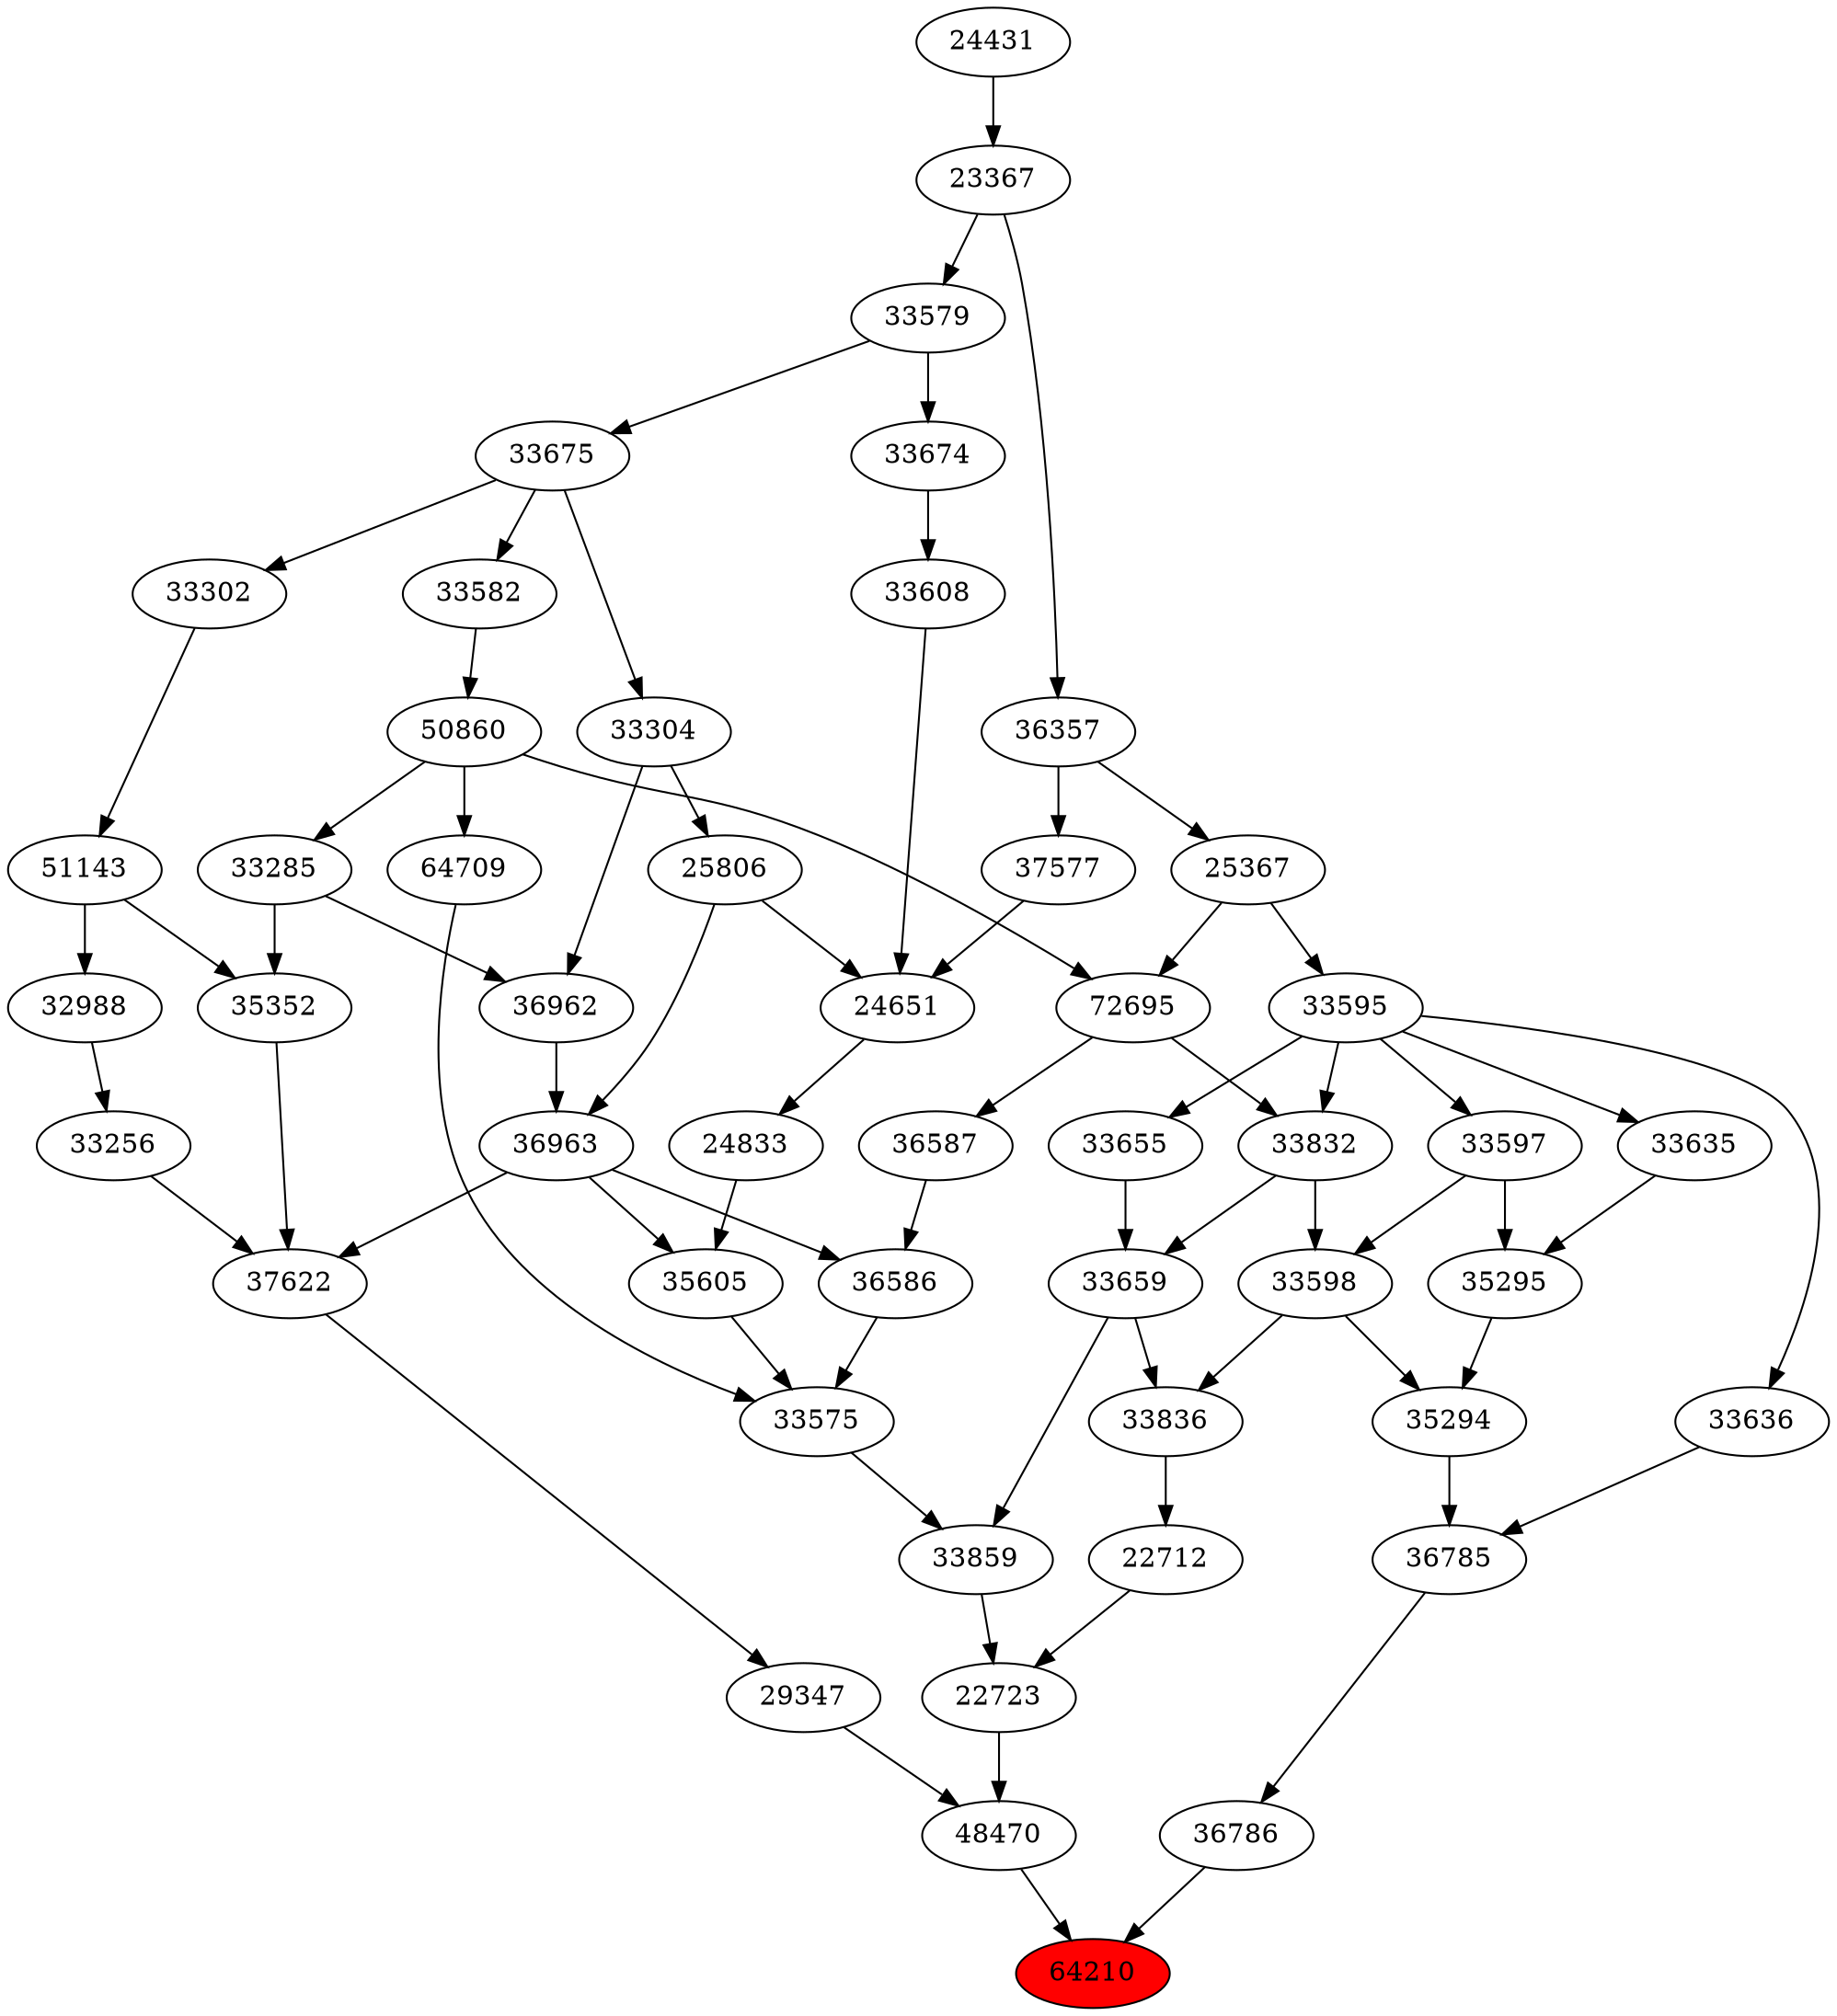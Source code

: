 strict digraph{ 
64210 [label="64210" fillcolor=red style=filled]
48470 -> 64210
36786 -> 64210
48470 [label="48470"]
22723 -> 48470
29347 -> 48470
36786 [label="36786"]
36785 -> 36786
22723 [label="22723"]
22712 -> 22723
33859 -> 22723
29347 [label="29347"]
37622 -> 29347
36785 [label="36785"]
35294 -> 36785
33636 -> 36785
22712 [label="22712"]
33836 -> 22712
33859 [label="33859"]
33575 -> 33859
33659 -> 33859
37622 [label="37622"]
36963 -> 37622
35352 -> 37622
33256 -> 37622
35294 [label="35294"]
33598 -> 35294
35295 -> 35294
33636 [label="33636"]
33595 -> 33636
33836 [label="33836"]
33659 -> 33836
33598 -> 33836
33575 [label="33575"]
36586 -> 33575
35605 -> 33575
64709 -> 33575
33659 [label="33659"]
33655 -> 33659
33832 -> 33659
36963 [label="36963"]
36962 -> 36963
25806 -> 36963
35352 [label="35352"]
33285 -> 35352
51143 -> 35352
33256 [label="33256"]
32988 -> 33256
33598 [label="33598"]
33597 -> 33598
33832 -> 33598
35295 [label="35295"]
33635 -> 35295
33597 -> 35295
33595 [label="33595"]
25367 -> 33595
36586 [label="36586"]
36587 -> 36586
36963 -> 36586
35605 [label="35605"]
24833 -> 35605
36963 -> 35605
64709 [label="64709"]
50860 -> 64709
33655 [label="33655"]
33595 -> 33655
33832 [label="33832"]
72695 -> 33832
33595 -> 33832
36962 [label="36962"]
33285 -> 36962
33304 -> 36962
25806 [label="25806"]
33304 -> 25806
33285 [label="33285"]
50860 -> 33285
51143 [label="51143"]
33302 -> 51143
32988 [label="32988"]
51143 -> 32988
33597 [label="33597"]
33595 -> 33597
33635 [label="33635"]
33595 -> 33635
25367 [label="25367"]
36357 -> 25367
36587 [label="36587"]
72695 -> 36587
24833 [label="24833"]
24651 -> 24833
50860 [label="50860"]
33582 -> 50860
72695 [label="72695"]
50860 -> 72695
25367 -> 72695
33304 [label="33304"]
33675 -> 33304
33302 [label="33302"]
33675 -> 33302
36357 [label="36357"]
23367 -> 36357
24651 [label="24651"]
25806 -> 24651
33608 -> 24651
37577 -> 24651
33582 [label="33582"]
33675 -> 33582
33675 [label="33675"]
33579 -> 33675
23367 [label="23367"]
24431 -> 23367
33608 [label="33608"]
33674 -> 33608
37577 [label="37577"]
36357 -> 37577
33579 [label="33579"]
23367 -> 33579
24431 [label="24431"]
33674 [label="33674"]
33579 -> 33674
}